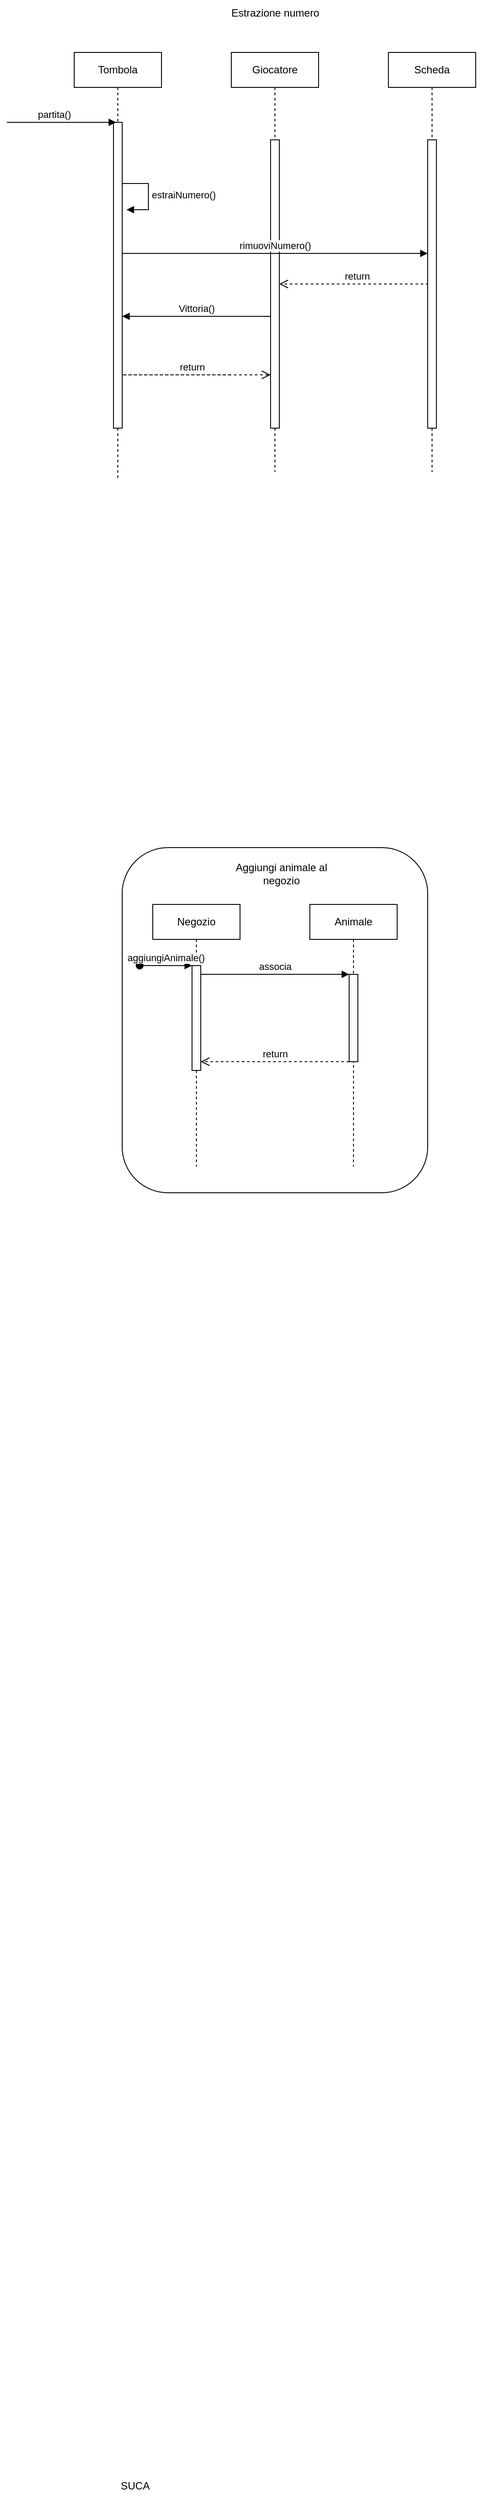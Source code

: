 <mxfile version="26.0.11">
  <diagram id="DQUHKmmNXEqYyMIMWsYU" name="Page-1">
    <mxGraphModel grid="1" page="1" gridSize="10" guides="1" tooltips="1" connect="1" arrows="1" fold="1" pageScale="1" pageWidth="850" pageHeight="1100" math="0" shadow="0">
      <root>
        <mxCell id="0" />
        <mxCell id="1" parent="0" />
        <mxCell id="45" value="" style="rounded=1;whiteSpace=wrap;html=1;" vertex="1" parent="1">
          <mxGeometry x="120" y="1040" width="350" height="395" as="geometry" />
        </mxCell>
        <mxCell id="2" value="Tombola" style="shape=umlLifeline;perimeter=lifelinePerimeter;whiteSpace=wrap;html=1;container=0;dropTarget=0;collapsible=0;recursiveResize=0;outlineConnect=0;portConstraint=eastwest;newEdgeStyle={&quot;edgeStyle&quot;:&quot;elbowEdgeStyle&quot;,&quot;elbow&quot;:&quot;vertical&quot;,&quot;curved&quot;:0,&quot;rounded&quot;:0};" vertex="1" parent="1">
          <mxGeometry x="65" y="130" width="100" height="490" as="geometry" />
        </mxCell>
        <mxCell id="3" value="" style="html=1;points=[];perimeter=orthogonalPerimeter;outlineConnect=0;targetShapes=umlLifeline;portConstraint=eastwest;newEdgeStyle={&quot;edgeStyle&quot;:&quot;elbowEdgeStyle&quot;,&quot;elbow&quot;:&quot;vertical&quot;,&quot;curved&quot;:0,&quot;rounded&quot;:0};" vertex="1" parent="2">
          <mxGeometry x="45" y="80" width="10" height="350" as="geometry" />
        </mxCell>
        <mxCell id="6" value="Giocatore" style="shape=umlLifeline;perimeter=lifelinePerimeter;whiteSpace=wrap;html=1;container=0;dropTarget=0;collapsible=0;recursiveResize=0;outlineConnect=0;portConstraint=eastwest;newEdgeStyle={&quot;edgeStyle&quot;:&quot;elbowEdgeStyle&quot;,&quot;elbow&quot;:&quot;vertical&quot;,&quot;curved&quot;:0,&quot;rounded&quot;:0};" vertex="1" parent="1">
          <mxGeometry x="245" y="130" width="100" height="480" as="geometry" />
        </mxCell>
        <mxCell id="7" value="" style="html=1;points=[];perimeter=orthogonalPerimeter;outlineConnect=0;targetShapes=umlLifeline;portConstraint=eastwest;newEdgeStyle={&quot;edgeStyle&quot;:&quot;elbowEdgeStyle&quot;,&quot;elbow&quot;:&quot;vertical&quot;,&quot;curved&quot;:0,&quot;rounded&quot;:0};" vertex="1" parent="6">
          <mxGeometry x="45" y="100" width="10" height="330" as="geometry" />
        </mxCell>
        <mxCell id="12" value="Estrazione numero" style="text;html=1;strokeColor=none;fillColor=none;align=center;verticalAlign=middle;whiteSpace=wrap;rounded=0;" vertex="1" parent="1">
          <mxGeometry x="222.5" y="70" width="145" height="30" as="geometry" />
        </mxCell>
        <mxCell id="19" value="Scheda" style="shape=umlLifeline;perimeter=lifelinePerimeter;whiteSpace=wrap;html=1;container=0;dropTarget=0;collapsible=0;recursiveResize=0;outlineConnect=0;portConstraint=eastwest;newEdgeStyle={&quot;edgeStyle&quot;:&quot;elbowEdgeStyle&quot;,&quot;elbow&quot;:&quot;vertical&quot;,&quot;curved&quot;:0,&quot;rounded&quot;:0};" vertex="1" parent="1">
          <mxGeometry x="425" y="130" width="100" height="480" as="geometry" />
        </mxCell>
        <mxCell id="25" value="" style="html=1;points=[];perimeter=orthogonalPerimeter;outlineConnect=0;targetShapes=umlLifeline;portConstraint=eastwest;newEdgeStyle={&quot;edgeStyle&quot;:&quot;elbowEdgeStyle&quot;,&quot;elbow&quot;:&quot;vertical&quot;,&quot;curved&quot;:0,&quot;rounded&quot;:0};" vertex="1" parent="19">
          <mxGeometry x="45" y="100" width="10" height="330" as="geometry" />
        </mxCell>
        <mxCell id="28" value="Negozio" style="shape=umlLifeline;perimeter=lifelinePerimeter;whiteSpace=wrap;html=1;container=0;dropTarget=0;collapsible=0;recursiveResize=0;outlineConnect=0;portConstraint=eastwest;newEdgeStyle={&quot;edgeStyle&quot;:&quot;elbowEdgeStyle&quot;,&quot;elbow&quot;:&quot;vertical&quot;,&quot;curved&quot;:0,&quot;rounded&quot;:0};" vertex="1" parent="1">
          <mxGeometry x="155" y="1105" width="100" height="300" as="geometry" />
        </mxCell>
        <mxCell id="29" value="" style="html=1;points=[];perimeter=orthogonalPerimeter;outlineConnect=0;targetShapes=umlLifeline;portConstraint=eastwest;newEdgeStyle={&quot;edgeStyle&quot;:&quot;elbowEdgeStyle&quot;,&quot;elbow&quot;:&quot;vertical&quot;,&quot;curved&quot;:0,&quot;rounded&quot;:0};" vertex="1" parent="28">
          <mxGeometry x="45" y="70" width="10" height="120" as="geometry" />
        </mxCell>
        <mxCell id="30" value="aggiungiAnimale()" style="html=1;verticalAlign=bottom;startArrow=oval;endArrow=block;startSize=8;edgeStyle=elbowEdgeStyle;elbow=vertical;curved=0;rounded=0;" edge="1" parent="28" target="29">
          <mxGeometry relative="1" as="geometry">
            <mxPoint x="-15" y="70" as="sourcePoint" />
          </mxGeometry>
        </mxCell>
        <mxCell id="31" value="Animale" style="shape=umlLifeline;perimeter=lifelinePerimeter;whiteSpace=wrap;html=1;container=0;dropTarget=0;collapsible=0;recursiveResize=0;outlineConnect=0;portConstraint=eastwest;newEdgeStyle={&quot;edgeStyle&quot;:&quot;elbowEdgeStyle&quot;,&quot;elbow&quot;:&quot;vertical&quot;,&quot;curved&quot;:0,&quot;rounded&quot;:0};" vertex="1" parent="1">
          <mxGeometry x="335" y="1105" width="100" height="300" as="geometry" />
        </mxCell>
        <mxCell id="32" value="" style="html=1;points=[];perimeter=orthogonalPerimeter;outlineConnect=0;targetShapes=umlLifeline;portConstraint=eastwest;newEdgeStyle={&quot;edgeStyle&quot;:&quot;elbowEdgeStyle&quot;,&quot;elbow&quot;:&quot;vertical&quot;,&quot;curved&quot;:0,&quot;rounded&quot;:0};" vertex="1" parent="31">
          <mxGeometry x="45" y="80" width="10" height="100" as="geometry" />
        </mxCell>
        <mxCell id="33" value="associa" style="html=1;verticalAlign=bottom;endArrow=block;edgeStyle=elbowEdgeStyle;elbow=vertical;curved=0;rounded=0;" edge="1" parent="1" source="29" target="32">
          <mxGeometry relative="1" as="geometry">
            <mxPoint x="310" y="1195" as="sourcePoint" />
            <Array as="points">
              <mxPoint x="295" y="1185" />
            </Array>
          </mxGeometry>
        </mxCell>
        <mxCell id="34" value="return" style="html=1;verticalAlign=bottom;endArrow=open;dashed=1;endSize=8;edgeStyle=elbowEdgeStyle;elbow=vertical;curved=0;rounded=0;" edge="1" parent="1" source="32" target="29">
          <mxGeometry relative="1" as="geometry">
            <mxPoint x="310" y="1270" as="targetPoint" />
            <Array as="points">
              <mxPoint x="290" y="1285" />
              <mxPoint x="310" y="1225" />
            </Array>
          </mxGeometry>
        </mxCell>
        <mxCell id="35" value="Aggiungi animale al negozio" style="text;html=1;strokeColor=none;fillColor=none;align=center;verticalAlign=middle;whiteSpace=wrap;rounded=0;" vertex="1" parent="1">
          <mxGeometry x="230" y="1055" width="145" height="30" as="geometry" />
        </mxCell>
        <mxCell id="709rs-qse-sZPzO-KIeu-47" value="partita()" style="html=1;verticalAlign=bottom;endArrow=block;edgeStyle=elbowEdgeStyle;elbow=vertical;curved=0;rounded=0;" edge="1" parent="1">
          <mxGeometry relative="1" as="geometry">
            <mxPoint x="6" y="210" as="sourcePoint" />
            <Array as="points">
              <mxPoint x="-12" y="210" />
              <mxPoint x="23" y="240" />
            </Array>
            <mxPoint x="113" y="210" as="targetPoint" />
          </mxGeometry>
        </mxCell>
        <mxCell id="0nxE0bhV9h_WaukWPyzo-49" value="SUCA" style="text;html=1;align=center;verticalAlign=middle;whiteSpace=wrap;rounded=0;" vertex="1" parent="1">
          <mxGeometry x="105" y="2900" width="60" height="30" as="geometry" />
        </mxCell>
        <mxCell id="0nxE0bhV9h_WaukWPyzo-51" value="estraiNumero()" style="html=1;align=left;spacingLeft=2;endArrow=block;rounded=0;edgeStyle=orthogonalEdgeStyle;curved=0;rounded=0;" edge="1" parent="1">
          <mxGeometry x="0.012" relative="1" as="geometry">
            <mxPoint x="120" y="280" as="sourcePoint" />
            <Array as="points">
              <mxPoint x="150" y="310" />
            </Array>
            <mxPoint x="125" y="310" as="targetPoint" />
            <mxPoint as="offset" />
          </mxGeometry>
        </mxCell>
        <mxCell id="rJ4W5d4GaOj7veBDtVKc-45" value="rimuoviNumero()" style="html=1;verticalAlign=bottom;endArrow=block;edgeStyle=elbowEdgeStyle;elbow=vertical;curved=0;rounded=0;entryX=0;entryY=0.394;entryDx=0;entryDy=0;entryPerimeter=0;" edge="1" parent="1" source="3" target="25">
          <mxGeometry relative="1" as="geometry">
            <mxPoint x="126" y="360" as="sourcePoint" />
            <Array as="points">
              <mxPoint x="460" y="360" />
              <mxPoint x="192.75" y="394.5" />
            </Array>
            <mxPoint x="465" y="360" as="targetPoint" />
          </mxGeometry>
        </mxCell>
        <mxCell id="rJ4W5d4GaOj7veBDtVKc-49" value="return" style="html=1;verticalAlign=bottom;endArrow=open;dashed=1;endSize=8;edgeStyle=elbowEdgeStyle;elbow=vertical;curved=0;rounded=0;" edge="1" parent="1">
          <mxGeometry relative="1" as="geometry">
            <mxPoint x="300" y="395" as="targetPoint" />
            <Array as="points">
              <mxPoint x="300" y="395" />
            </Array>
            <mxPoint x="470" y="402" as="sourcePoint" />
          </mxGeometry>
        </mxCell>
        <mxCell id="rJ4W5d4GaOj7veBDtVKc-51" value="Vittoria()" style="html=1;verticalAlign=bottom;endArrow=block;edgeStyle=elbowEdgeStyle;elbow=vertical;curved=0;rounded=0;" edge="1" parent="1">
          <mxGeometry relative="1" as="geometry">
            <mxPoint x="290" y="432" as="sourcePoint" />
            <Array as="points">
              <mxPoint x="280" y="432" />
              <mxPoint x="315" y="462" />
            </Array>
            <mxPoint x="120" y="432" as="targetPoint" />
          </mxGeometry>
        </mxCell>
        <mxCell id="rJ4W5d4GaOj7veBDtVKc-52" value="return" style="html=1;verticalAlign=bottom;endArrow=open;dashed=1;endSize=8;edgeStyle=elbowEdgeStyle;elbow=vertical;curved=0;rounded=0;" edge="1" parent="1">
          <mxGeometry x="0.388" relative="1" as="geometry">
            <mxPoint x="290" y="499" as="targetPoint" />
            <Array as="points">
              <mxPoint x="120" y="499" />
            </Array>
            <mxPoint x="244" y="499" as="sourcePoint" />
            <mxPoint as="offset" />
          </mxGeometry>
        </mxCell>
      </root>
    </mxGraphModel>
  </diagram>
</mxfile>
